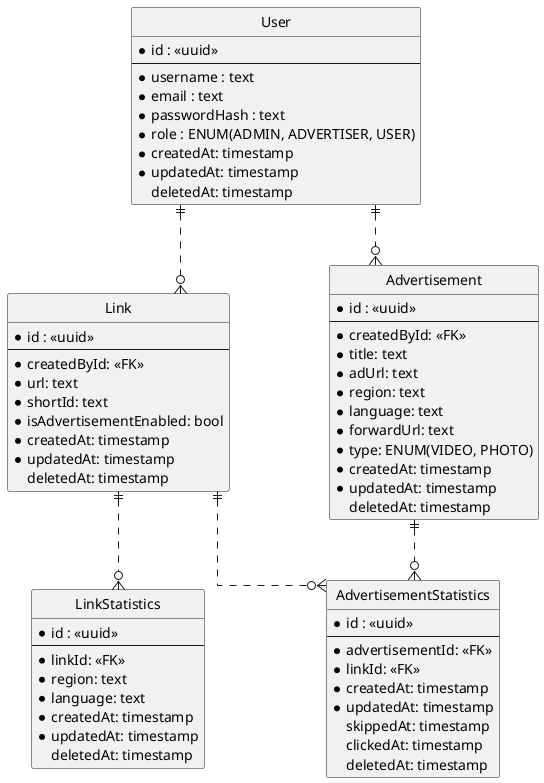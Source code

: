 @startuml shortener_erd

hide circle
skinparam Linetype ortho
skinparam Ranksep 60
skinparam Nodesep 100

entity "User" as user {
  *id : <<uuid>>
  --
  * username : text
  * email : text
  * passwordHash : text
  * role : ENUM(ADMIN, ADVERTISER, USER)
  * createdAt: timestamp
  * updatedAt: timestamp
  deletedAt: timestamp
}

entity "Link" as link {
  *id : <<uuid>>
  --
  * createdById: <<FK>>
  * url: text
  * shortId: text
  * isAdvertisementEnabled: bool
  * createdAt: timestamp
  * updatedAt: timestamp
  deletedAt: timestamp
}

entity "LinkStatistics" as linkStats {
  *id : <<uuid>>
  --
  * linkId: <<FK>>
  * region: text
  * language: text
  * createdAt: timestamp
  * updatedAt: timestamp
  deletedAt: timestamp
}

entity "Advertisement" as ad {
  *id : <<uuid>>
  --
  * createdById: <<FK>>
  * title: text
  * adUrl: text
  * region: text
  * language: text
  * forwardUrl: text
  * type: ENUM(VIDEO, PHOTO)
  * createdAt: timestamp
  * updatedAt: timestamp
  deletedAt: timestamp
}

entity "AdvertisementStatistics" as adStats {
  *id : <<uuid>>
  --
  * advertisementId: <<FK>>
  * linkId: <<FK>>
  * createdAt: timestamp
  * updatedAt: timestamp
  skippedAt: timestamp
  clickedAt: timestamp
  deletedAt: timestamp
}

user ||..o{ link
user ||..o{ ad

ad ||..o{ adStats
link ||..o{ linkStats
link ||..o{ adStats
@enduml